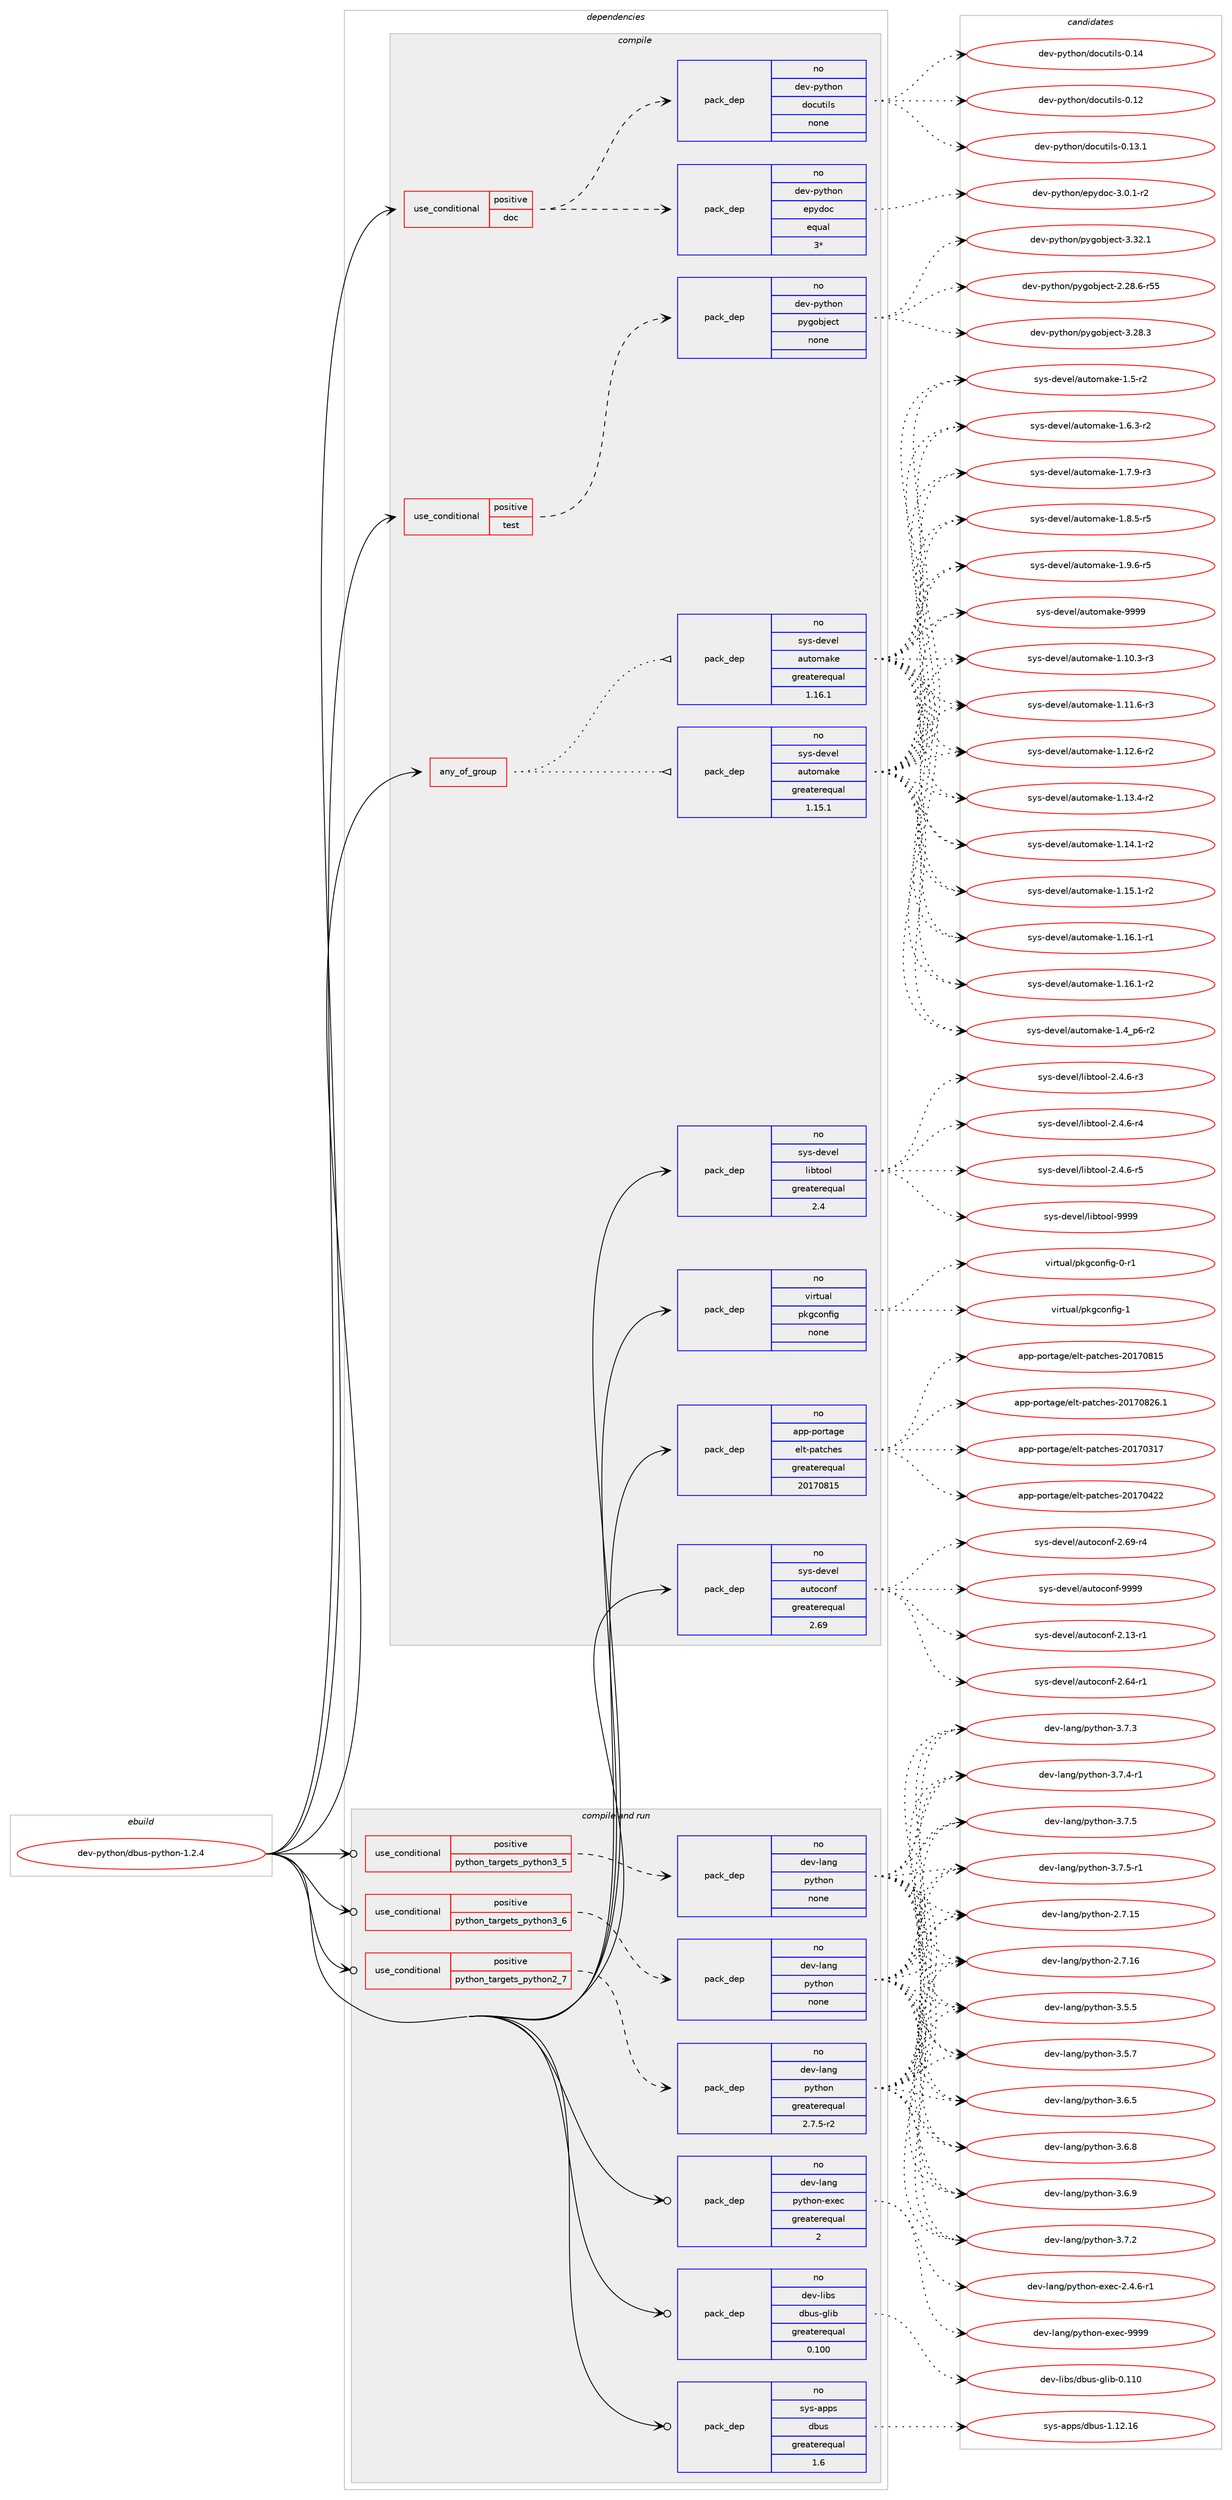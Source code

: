 digraph prolog {

# *************
# Graph options
# *************

newrank=true;
concentrate=true;
compound=true;
graph [rankdir=LR,fontname=Helvetica,fontsize=10,ranksep=1.5];#, ranksep=2.5, nodesep=0.2];
edge  [arrowhead=vee];
node  [fontname=Helvetica,fontsize=10];

# **********
# The ebuild
# **********

subgraph cluster_leftcol {
color=gray;
rank=same;
label=<<i>ebuild</i>>;
id [label="dev-python/dbus-python-1.2.4", color=red, width=4, href="../dev-python/dbus-python-1.2.4.svg"];
}

# ****************
# The dependencies
# ****************

subgraph cluster_midcol {
color=gray;
label=<<i>dependencies</i>>;
subgraph cluster_compile {
fillcolor="#eeeeee";
style=filled;
label=<<i>compile</i>>;
subgraph any11421 {
dependency601066 [label=<<TABLE BORDER="0" CELLBORDER="1" CELLSPACING="0" CELLPADDING="4"><TR><TD CELLPADDING="10">any_of_group</TD></TR></TABLE>>, shape=none, color=red];subgraph pack451005 {
dependency601067 [label=<<TABLE BORDER="0" CELLBORDER="1" CELLSPACING="0" CELLPADDING="4" WIDTH="220"><TR><TD ROWSPAN="6" CELLPADDING="30">pack_dep</TD></TR><TR><TD WIDTH="110">no</TD></TR><TR><TD>sys-devel</TD></TR><TR><TD>automake</TD></TR><TR><TD>greaterequal</TD></TR><TR><TD>1.16.1</TD></TR></TABLE>>, shape=none, color=blue];
}
dependency601066:e -> dependency601067:w [weight=20,style="dotted",arrowhead="oinv"];
subgraph pack451006 {
dependency601068 [label=<<TABLE BORDER="0" CELLBORDER="1" CELLSPACING="0" CELLPADDING="4" WIDTH="220"><TR><TD ROWSPAN="6" CELLPADDING="30">pack_dep</TD></TR><TR><TD WIDTH="110">no</TD></TR><TR><TD>sys-devel</TD></TR><TR><TD>automake</TD></TR><TR><TD>greaterequal</TD></TR><TR><TD>1.15.1</TD></TR></TABLE>>, shape=none, color=blue];
}
dependency601066:e -> dependency601068:w [weight=20,style="dotted",arrowhead="oinv"];
}
id:e -> dependency601066:w [weight=20,style="solid",arrowhead="vee"];
subgraph cond138268 {
dependency601069 [label=<<TABLE BORDER="0" CELLBORDER="1" CELLSPACING="0" CELLPADDING="4"><TR><TD ROWSPAN="3" CELLPADDING="10">use_conditional</TD></TR><TR><TD>positive</TD></TR><TR><TD>doc</TD></TR></TABLE>>, shape=none, color=red];
subgraph pack451007 {
dependency601070 [label=<<TABLE BORDER="0" CELLBORDER="1" CELLSPACING="0" CELLPADDING="4" WIDTH="220"><TR><TD ROWSPAN="6" CELLPADDING="30">pack_dep</TD></TR><TR><TD WIDTH="110">no</TD></TR><TR><TD>dev-python</TD></TR><TR><TD>docutils</TD></TR><TR><TD>none</TD></TR><TR><TD></TD></TR></TABLE>>, shape=none, color=blue];
}
dependency601069:e -> dependency601070:w [weight=20,style="dashed",arrowhead="vee"];
subgraph pack451008 {
dependency601071 [label=<<TABLE BORDER="0" CELLBORDER="1" CELLSPACING="0" CELLPADDING="4" WIDTH="220"><TR><TD ROWSPAN="6" CELLPADDING="30">pack_dep</TD></TR><TR><TD WIDTH="110">no</TD></TR><TR><TD>dev-python</TD></TR><TR><TD>epydoc</TD></TR><TR><TD>equal</TD></TR><TR><TD>3*</TD></TR></TABLE>>, shape=none, color=blue];
}
dependency601069:e -> dependency601071:w [weight=20,style="dashed",arrowhead="vee"];
}
id:e -> dependency601069:w [weight=20,style="solid",arrowhead="vee"];
subgraph cond138269 {
dependency601072 [label=<<TABLE BORDER="0" CELLBORDER="1" CELLSPACING="0" CELLPADDING="4"><TR><TD ROWSPAN="3" CELLPADDING="10">use_conditional</TD></TR><TR><TD>positive</TD></TR><TR><TD>test</TD></TR></TABLE>>, shape=none, color=red];
subgraph pack451009 {
dependency601073 [label=<<TABLE BORDER="0" CELLBORDER="1" CELLSPACING="0" CELLPADDING="4" WIDTH="220"><TR><TD ROWSPAN="6" CELLPADDING="30">pack_dep</TD></TR><TR><TD WIDTH="110">no</TD></TR><TR><TD>dev-python</TD></TR><TR><TD>pygobject</TD></TR><TR><TD>none</TD></TR><TR><TD></TD></TR></TABLE>>, shape=none, color=blue];
}
dependency601072:e -> dependency601073:w [weight=20,style="dashed",arrowhead="vee"];
}
id:e -> dependency601072:w [weight=20,style="solid",arrowhead="vee"];
subgraph pack451010 {
dependency601074 [label=<<TABLE BORDER="0" CELLBORDER="1" CELLSPACING="0" CELLPADDING="4" WIDTH="220"><TR><TD ROWSPAN="6" CELLPADDING="30">pack_dep</TD></TR><TR><TD WIDTH="110">no</TD></TR><TR><TD>app-portage</TD></TR><TR><TD>elt-patches</TD></TR><TR><TD>greaterequal</TD></TR><TR><TD>20170815</TD></TR></TABLE>>, shape=none, color=blue];
}
id:e -> dependency601074:w [weight=20,style="solid",arrowhead="vee"];
subgraph pack451011 {
dependency601075 [label=<<TABLE BORDER="0" CELLBORDER="1" CELLSPACING="0" CELLPADDING="4" WIDTH="220"><TR><TD ROWSPAN="6" CELLPADDING="30">pack_dep</TD></TR><TR><TD WIDTH="110">no</TD></TR><TR><TD>sys-devel</TD></TR><TR><TD>autoconf</TD></TR><TR><TD>greaterequal</TD></TR><TR><TD>2.69</TD></TR></TABLE>>, shape=none, color=blue];
}
id:e -> dependency601075:w [weight=20,style="solid",arrowhead="vee"];
subgraph pack451012 {
dependency601076 [label=<<TABLE BORDER="0" CELLBORDER="1" CELLSPACING="0" CELLPADDING="4" WIDTH="220"><TR><TD ROWSPAN="6" CELLPADDING="30">pack_dep</TD></TR><TR><TD WIDTH="110">no</TD></TR><TR><TD>sys-devel</TD></TR><TR><TD>libtool</TD></TR><TR><TD>greaterequal</TD></TR><TR><TD>2.4</TD></TR></TABLE>>, shape=none, color=blue];
}
id:e -> dependency601076:w [weight=20,style="solid",arrowhead="vee"];
subgraph pack451013 {
dependency601077 [label=<<TABLE BORDER="0" CELLBORDER="1" CELLSPACING="0" CELLPADDING="4" WIDTH="220"><TR><TD ROWSPAN="6" CELLPADDING="30">pack_dep</TD></TR><TR><TD WIDTH="110">no</TD></TR><TR><TD>virtual</TD></TR><TR><TD>pkgconfig</TD></TR><TR><TD>none</TD></TR><TR><TD></TD></TR></TABLE>>, shape=none, color=blue];
}
id:e -> dependency601077:w [weight=20,style="solid",arrowhead="vee"];
}
subgraph cluster_compileandrun {
fillcolor="#eeeeee";
style=filled;
label=<<i>compile and run</i>>;
subgraph cond138270 {
dependency601078 [label=<<TABLE BORDER="0" CELLBORDER="1" CELLSPACING="0" CELLPADDING="4"><TR><TD ROWSPAN="3" CELLPADDING="10">use_conditional</TD></TR><TR><TD>positive</TD></TR><TR><TD>python_targets_python2_7</TD></TR></TABLE>>, shape=none, color=red];
subgraph pack451014 {
dependency601079 [label=<<TABLE BORDER="0" CELLBORDER="1" CELLSPACING="0" CELLPADDING="4" WIDTH="220"><TR><TD ROWSPAN="6" CELLPADDING="30">pack_dep</TD></TR><TR><TD WIDTH="110">no</TD></TR><TR><TD>dev-lang</TD></TR><TR><TD>python</TD></TR><TR><TD>greaterequal</TD></TR><TR><TD>2.7.5-r2</TD></TR></TABLE>>, shape=none, color=blue];
}
dependency601078:e -> dependency601079:w [weight=20,style="dashed",arrowhead="vee"];
}
id:e -> dependency601078:w [weight=20,style="solid",arrowhead="odotvee"];
subgraph cond138271 {
dependency601080 [label=<<TABLE BORDER="0" CELLBORDER="1" CELLSPACING="0" CELLPADDING="4"><TR><TD ROWSPAN="3" CELLPADDING="10">use_conditional</TD></TR><TR><TD>positive</TD></TR><TR><TD>python_targets_python3_5</TD></TR></TABLE>>, shape=none, color=red];
subgraph pack451015 {
dependency601081 [label=<<TABLE BORDER="0" CELLBORDER="1" CELLSPACING="0" CELLPADDING="4" WIDTH="220"><TR><TD ROWSPAN="6" CELLPADDING="30">pack_dep</TD></TR><TR><TD WIDTH="110">no</TD></TR><TR><TD>dev-lang</TD></TR><TR><TD>python</TD></TR><TR><TD>none</TD></TR><TR><TD></TD></TR></TABLE>>, shape=none, color=blue];
}
dependency601080:e -> dependency601081:w [weight=20,style="dashed",arrowhead="vee"];
}
id:e -> dependency601080:w [weight=20,style="solid",arrowhead="odotvee"];
subgraph cond138272 {
dependency601082 [label=<<TABLE BORDER="0" CELLBORDER="1" CELLSPACING="0" CELLPADDING="4"><TR><TD ROWSPAN="3" CELLPADDING="10">use_conditional</TD></TR><TR><TD>positive</TD></TR><TR><TD>python_targets_python3_6</TD></TR></TABLE>>, shape=none, color=red];
subgraph pack451016 {
dependency601083 [label=<<TABLE BORDER="0" CELLBORDER="1" CELLSPACING="0" CELLPADDING="4" WIDTH="220"><TR><TD ROWSPAN="6" CELLPADDING="30">pack_dep</TD></TR><TR><TD WIDTH="110">no</TD></TR><TR><TD>dev-lang</TD></TR><TR><TD>python</TD></TR><TR><TD>none</TD></TR><TR><TD></TD></TR></TABLE>>, shape=none, color=blue];
}
dependency601082:e -> dependency601083:w [weight=20,style="dashed",arrowhead="vee"];
}
id:e -> dependency601082:w [weight=20,style="solid",arrowhead="odotvee"];
subgraph pack451017 {
dependency601084 [label=<<TABLE BORDER="0" CELLBORDER="1" CELLSPACING="0" CELLPADDING="4" WIDTH="220"><TR><TD ROWSPAN="6" CELLPADDING="30">pack_dep</TD></TR><TR><TD WIDTH="110">no</TD></TR><TR><TD>dev-lang</TD></TR><TR><TD>python-exec</TD></TR><TR><TD>greaterequal</TD></TR><TR><TD>2</TD></TR></TABLE>>, shape=none, color=blue];
}
id:e -> dependency601084:w [weight=20,style="solid",arrowhead="odotvee"];
subgraph pack451018 {
dependency601085 [label=<<TABLE BORDER="0" CELLBORDER="1" CELLSPACING="0" CELLPADDING="4" WIDTH="220"><TR><TD ROWSPAN="6" CELLPADDING="30">pack_dep</TD></TR><TR><TD WIDTH="110">no</TD></TR><TR><TD>dev-libs</TD></TR><TR><TD>dbus-glib</TD></TR><TR><TD>greaterequal</TD></TR><TR><TD>0.100</TD></TR></TABLE>>, shape=none, color=blue];
}
id:e -> dependency601085:w [weight=20,style="solid",arrowhead="odotvee"];
subgraph pack451019 {
dependency601086 [label=<<TABLE BORDER="0" CELLBORDER="1" CELLSPACING="0" CELLPADDING="4" WIDTH="220"><TR><TD ROWSPAN="6" CELLPADDING="30">pack_dep</TD></TR><TR><TD WIDTH="110">no</TD></TR><TR><TD>sys-apps</TD></TR><TR><TD>dbus</TD></TR><TR><TD>greaterequal</TD></TR><TR><TD>1.6</TD></TR></TABLE>>, shape=none, color=blue];
}
id:e -> dependency601086:w [weight=20,style="solid",arrowhead="odotvee"];
}
subgraph cluster_run {
fillcolor="#eeeeee";
style=filled;
label=<<i>run</i>>;
}
}

# **************
# The candidates
# **************

subgraph cluster_choices {
rank=same;
color=gray;
label=<<i>candidates</i>>;

subgraph choice451005 {
color=black;
nodesep=1;
choice11512111545100101118101108479711711611110997107101454946494846514511451 [label="sys-devel/automake-1.10.3-r3", color=red, width=4,href="../sys-devel/automake-1.10.3-r3.svg"];
choice11512111545100101118101108479711711611110997107101454946494946544511451 [label="sys-devel/automake-1.11.6-r3", color=red, width=4,href="../sys-devel/automake-1.11.6-r3.svg"];
choice11512111545100101118101108479711711611110997107101454946495046544511450 [label="sys-devel/automake-1.12.6-r2", color=red, width=4,href="../sys-devel/automake-1.12.6-r2.svg"];
choice11512111545100101118101108479711711611110997107101454946495146524511450 [label="sys-devel/automake-1.13.4-r2", color=red, width=4,href="../sys-devel/automake-1.13.4-r2.svg"];
choice11512111545100101118101108479711711611110997107101454946495246494511450 [label="sys-devel/automake-1.14.1-r2", color=red, width=4,href="../sys-devel/automake-1.14.1-r2.svg"];
choice11512111545100101118101108479711711611110997107101454946495346494511450 [label="sys-devel/automake-1.15.1-r2", color=red, width=4,href="../sys-devel/automake-1.15.1-r2.svg"];
choice11512111545100101118101108479711711611110997107101454946495446494511449 [label="sys-devel/automake-1.16.1-r1", color=red, width=4,href="../sys-devel/automake-1.16.1-r1.svg"];
choice11512111545100101118101108479711711611110997107101454946495446494511450 [label="sys-devel/automake-1.16.1-r2", color=red, width=4,href="../sys-devel/automake-1.16.1-r2.svg"];
choice115121115451001011181011084797117116111109971071014549465295112544511450 [label="sys-devel/automake-1.4_p6-r2", color=red, width=4,href="../sys-devel/automake-1.4_p6-r2.svg"];
choice11512111545100101118101108479711711611110997107101454946534511450 [label="sys-devel/automake-1.5-r2", color=red, width=4,href="../sys-devel/automake-1.5-r2.svg"];
choice115121115451001011181011084797117116111109971071014549465446514511450 [label="sys-devel/automake-1.6.3-r2", color=red, width=4,href="../sys-devel/automake-1.6.3-r2.svg"];
choice115121115451001011181011084797117116111109971071014549465546574511451 [label="sys-devel/automake-1.7.9-r3", color=red, width=4,href="../sys-devel/automake-1.7.9-r3.svg"];
choice115121115451001011181011084797117116111109971071014549465646534511453 [label="sys-devel/automake-1.8.5-r5", color=red, width=4,href="../sys-devel/automake-1.8.5-r5.svg"];
choice115121115451001011181011084797117116111109971071014549465746544511453 [label="sys-devel/automake-1.9.6-r5", color=red, width=4,href="../sys-devel/automake-1.9.6-r5.svg"];
choice115121115451001011181011084797117116111109971071014557575757 [label="sys-devel/automake-9999", color=red, width=4,href="../sys-devel/automake-9999.svg"];
dependency601067:e -> choice11512111545100101118101108479711711611110997107101454946494846514511451:w [style=dotted,weight="100"];
dependency601067:e -> choice11512111545100101118101108479711711611110997107101454946494946544511451:w [style=dotted,weight="100"];
dependency601067:e -> choice11512111545100101118101108479711711611110997107101454946495046544511450:w [style=dotted,weight="100"];
dependency601067:e -> choice11512111545100101118101108479711711611110997107101454946495146524511450:w [style=dotted,weight="100"];
dependency601067:e -> choice11512111545100101118101108479711711611110997107101454946495246494511450:w [style=dotted,weight="100"];
dependency601067:e -> choice11512111545100101118101108479711711611110997107101454946495346494511450:w [style=dotted,weight="100"];
dependency601067:e -> choice11512111545100101118101108479711711611110997107101454946495446494511449:w [style=dotted,weight="100"];
dependency601067:e -> choice11512111545100101118101108479711711611110997107101454946495446494511450:w [style=dotted,weight="100"];
dependency601067:e -> choice115121115451001011181011084797117116111109971071014549465295112544511450:w [style=dotted,weight="100"];
dependency601067:e -> choice11512111545100101118101108479711711611110997107101454946534511450:w [style=dotted,weight="100"];
dependency601067:e -> choice115121115451001011181011084797117116111109971071014549465446514511450:w [style=dotted,weight="100"];
dependency601067:e -> choice115121115451001011181011084797117116111109971071014549465546574511451:w [style=dotted,weight="100"];
dependency601067:e -> choice115121115451001011181011084797117116111109971071014549465646534511453:w [style=dotted,weight="100"];
dependency601067:e -> choice115121115451001011181011084797117116111109971071014549465746544511453:w [style=dotted,weight="100"];
dependency601067:e -> choice115121115451001011181011084797117116111109971071014557575757:w [style=dotted,weight="100"];
}
subgraph choice451006 {
color=black;
nodesep=1;
choice11512111545100101118101108479711711611110997107101454946494846514511451 [label="sys-devel/automake-1.10.3-r3", color=red, width=4,href="../sys-devel/automake-1.10.3-r3.svg"];
choice11512111545100101118101108479711711611110997107101454946494946544511451 [label="sys-devel/automake-1.11.6-r3", color=red, width=4,href="../sys-devel/automake-1.11.6-r3.svg"];
choice11512111545100101118101108479711711611110997107101454946495046544511450 [label="sys-devel/automake-1.12.6-r2", color=red, width=4,href="../sys-devel/automake-1.12.6-r2.svg"];
choice11512111545100101118101108479711711611110997107101454946495146524511450 [label="sys-devel/automake-1.13.4-r2", color=red, width=4,href="../sys-devel/automake-1.13.4-r2.svg"];
choice11512111545100101118101108479711711611110997107101454946495246494511450 [label="sys-devel/automake-1.14.1-r2", color=red, width=4,href="../sys-devel/automake-1.14.1-r2.svg"];
choice11512111545100101118101108479711711611110997107101454946495346494511450 [label="sys-devel/automake-1.15.1-r2", color=red, width=4,href="../sys-devel/automake-1.15.1-r2.svg"];
choice11512111545100101118101108479711711611110997107101454946495446494511449 [label="sys-devel/automake-1.16.1-r1", color=red, width=4,href="../sys-devel/automake-1.16.1-r1.svg"];
choice11512111545100101118101108479711711611110997107101454946495446494511450 [label="sys-devel/automake-1.16.1-r2", color=red, width=4,href="../sys-devel/automake-1.16.1-r2.svg"];
choice115121115451001011181011084797117116111109971071014549465295112544511450 [label="sys-devel/automake-1.4_p6-r2", color=red, width=4,href="../sys-devel/automake-1.4_p6-r2.svg"];
choice11512111545100101118101108479711711611110997107101454946534511450 [label="sys-devel/automake-1.5-r2", color=red, width=4,href="../sys-devel/automake-1.5-r2.svg"];
choice115121115451001011181011084797117116111109971071014549465446514511450 [label="sys-devel/automake-1.6.3-r2", color=red, width=4,href="../sys-devel/automake-1.6.3-r2.svg"];
choice115121115451001011181011084797117116111109971071014549465546574511451 [label="sys-devel/automake-1.7.9-r3", color=red, width=4,href="../sys-devel/automake-1.7.9-r3.svg"];
choice115121115451001011181011084797117116111109971071014549465646534511453 [label="sys-devel/automake-1.8.5-r5", color=red, width=4,href="../sys-devel/automake-1.8.5-r5.svg"];
choice115121115451001011181011084797117116111109971071014549465746544511453 [label="sys-devel/automake-1.9.6-r5", color=red, width=4,href="../sys-devel/automake-1.9.6-r5.svg"];
choice115121115451001011181011084797117116111109971071014557575757 [label="sys-devel/automake-9999", color=red, width=4,href="../sys-devel/automake-9999.svg"];
dependency601068:e -> choice11512111545100101118101108479711711611110997107101454946494846514511451:w [style=dotted,weight="100"];
dependency601068:e -> choice11512111545100101118101108479711711611110997107101454946494946544511451:w [style=dotted,weight="100"];
dependency601068:e -> choice11512111545100101118101108479711711611110997107101454946495046544511450:w [style=dotted,weight="100"];
dependency601068:e -> choice11512111545100101118101108479711711611110997107101454946495146524511450:w [style=dotted,weight="100"];
dependency601068:e -> choice11512111545100101118101108479711711611110997107101454946495246494511450:w [style=dotted,weight="100"];
dependency601068:e -> choice11512111545100101118101108479711711611110997107101454946495346494511450:w [style=dotted,weight="100"];
dependency601068:e -> choice11512111545100101118101108479711711611110997107101454946495446494511449:w [style=dotted,weight="100"];
dependency601068:e -> choice11512111545100101118101108479711711611110997107101454946495446494511450:w [style=dotted,weight="100"];
dependency601068:e -> choice115121115451001011181011084797117116111109971071014549465295112544511450:w [style=dotted,weight="100"];
dependency601068:e -> choice11512111545100101118101108479711711611110997107101454946534511450:w [style=dotted,weight="100"];
dependency601068:e -> choice115121115451001011181011084797117116111109971071014549465446514511450:w [style=dotted,weight="100"];
dependency601068:e -> choice115121115451001011181011084797117116111109971071014549465546574511451:w [style=dotted,weight="100"];
dependency601068:e -> choice115121115451001011181011084797117116111109971071014549465646534511453:w [style=dotted,weight="100"];
dependency601068:e -> choice115121115451001011181011084797117116111109971071014549465746544511453:w [style=dotted,weight="100"];
dependency601068:e -> choice115121115451001011181011084797117116111109971071014557575757:w [style=dotted,weight="100"];
}
subgraph choice451007 {
color=black;
nodesep=1;
choice1001011184511212111610411111047100111991171161051081154548464950 [label="dev-python/docutils-0.12", color=red, width=4,href="../dev-python/docutils-0.12.svg"];
choice10010111845112121116104111110471001119911711610510811545484649514649 [label="dev-python/docutils-0.13.1", color=red, width=4,href="../dev-python/docutils-0.13.1.svg"];
choice1001011184511212111610411111047100111991171161051081154548464952 [label="dev-python/docutils-0.14", color=red, width=4,href="../dev-python/docutils-0.14.svg"];
dependency601070:e -> choice1001011184511212111610411111047100111991171161051081154548464950:w [style=dotted,weight="100"];
dependency601070:e -> choice10010111845112121116104111110471001119911711610510811545484649514649:w [style=dotted,weight="100"];
dependency601070:e -> choice1001011184511212111610411111047100111991171161051081154548464952:w [style=dotted,weight="100"];
}
subgraph choice451008 {
color=black;
nodesep=1;
choice1001011184511212111610411111047101112121100111994551464846494511450 [label="dev-python/epydoc-3.0.1-r2", color=red, width=4,href="../dev-python/epydoc-3.0.1-r2.svg"];
dependency601071:e -> choice1001011184511212111610411111047101112121100111994551464846494511450:w [style=dotted,weight="100"];
}
subgraph choice451009 {
color=black;
nodesep=1;
choice1001011184511212111610411111047112121103111981061019911645504650564654451145353 [label="dev-python/pygobject-2.28.6-r55", color=red, width=4,href="../dev-python/pygobject-2.28.6-r55.svg"];
choice1001011184511212111610411111047112121103111981061019911645514650564651 [label="dev-python/pygobject-3.28.3", color=red, width=4,href="../dev-python/pygobject-3.28.3.svg"];
choice1001011184511212111610411111047112121103111981061019911645514651504649 [label="dev-python/pygobject-3.32.1", color=red, width=4,href="../dev-python/pygobject-3.32.1.svg"];
dependency601073:e -> choice1001011184511212111610411111047112121103111981061019911645504650564654451145353:w [style=dotted,weight="100"];
dependency601073:e -> choice1001011184511212111610411111047112121103111981061019911645514650564651:w [style=dotted,weight="100"];
dependency601073:e -> choice1001011184511212111610411111047112121103111981061019911645514651504649:w [style=dotted,weight="100"];
}
subgraph choice451010 {
color=black;
nodesep=1;
choice97112112451121111141169710310147101108116451129711699104101115455048495548514955 [label="app-portage/elt-patches-20170317", color=red, width=4,href="../app-portage/elt-patches-20170317.svg"];
choice97112112451121111141169710310147101108116451129711699104101115455048495548525050 [label="app-portage/elt-patches-20170422", color=red, width=4,href="../app-portage/elt-patches-20170422.svg"];
choice97112112451121111141169710310147101108116451129711699104101115455048495548564953 [label="app-portage/elt-patches-20170815", color=red, width=4,href="../app-portage/elt-patches-20170815.svg"];
choice971121124511211111411697103101471011081164511297116991041011154550484955485650544649 [label="app-portage/elt-patches-20170826.1", color=red, width=4,href="../app-portage/elt-patches-20170826.1.svg"];
dependency601074:e -> choice97112112451121111141169710310147101108116451129711699104101115455048495548514955:w [style=dotted,weight="100"];
dependency601074:e -> choice97112112451121111141169710310147101108116451129711699104101115455048495548525050:w [style=dotted,weight="100"];
dependency601074:e -> choice97112112451121111141169710310147101108116451129711699104101115455048495548564953:w [style=dotted,weight="100"];
dependency601074:e -> choice971121124511211111411697103101471011081164511297116991041011154550484955485650544649:w [style=dotted,weight="100"];
}
subgraph choice451011 {
color=black;
nodesep=1;
choice1151211154510010111810110847971171161119911111010245504649514511449 [label="sys-devel/autoconf-2.13-r1", color=red, width=4,href="../sys-devel/autoconf-2.13-r1.svg"];
choice1151211154510010111810110847971171161119911111010245504654524511449 [label="sys-devel/autoconf-2.64-r1", color=red, width=4,href="../sys-devel/autoconf-2.64-r1.svg"];
choice1151211154510010111810110847971171161119911111010245504654574511452 [label="sys-devel/autoconf-2.69-r4", color=red, width=4,href="../sys-devel/autoconf-2.69-r4.svg"];
choice115121115451001011181011084797117116111991111101024557575757 [label="sys-devel/autoconf-9999", color=red, width=4,href="../sys-devel/autoconf-9999.svg"];
dependency601075:e -> choice1151211154510010111810110847971171161119911111010245504649514511449:w [style=dotted,weight="100"];
dependency601075:e -> choice1151211154510010111810110847971171161119911111010245504654524511449:w [style=dotted,weight="100"];
dependency601075:e -> choice1151211154510010111810110847971171161119911111010245504654574511452:w [style=dotted,weight="100"];
dependency601075:e -> choice115121115451001011181011084797117116111991111101024557575757:w [style=dotted,weight="100"];
}
subgraph choice451012 {
color=black;
nodesep=1;
choice1151211154510010111810110847108105981161111111084550465246544511451 [label="sys-devel/libtool-2.4.6-r3", color=red, width=4,href="../sys-devel/libtool-2.4.6-r3.svg"];
choice1151211154510010111810110847108105981161111111084550465246544511452 [label="sys-devel/libtool-2.4.6-r4", color=red, width=4,href="../sys-devel/libtool-2.4.6-r4.svg"];
choice1151211154510010111810110847108105981161111111084550465246544511453 [label="sys-devel/libtool-2.4.6-r5", color=red, width=4,href="../sys-devel/libtool-2.4.6-r5.svg"];
choice1151211154510010111810110847108105981161111111084557575757 [label="sys-devel/libtool-9999", color=red, width=4,href="../sys-devel/libtool-9999.svg"];
dependency601076:e -> choice1151211154510010111810110847108105981161111111084550465246544511451:w [style=dotted,weight="100"];
dependency601076:e -> choice1151211154510010111810110847108105981161111111084550465246544511452:w [style=dotted,weight="100"];
dependency601076:e -> choice1151211154510010111810110847108105981161111111084550465246544511453:w [style=dotted,weight="100"];
dependency601076:e -> choice1151211154510010111810110847108105981161111111084557575757:w [style=dotted,weight="100"];
}
subgraph choice451013 {
color=black;
nodesep=1;
choice11810511411611797108471121071039911111010210510345484511449 [label="virtual/pkgconfig-0-r1", color=red, width=4,href="../virtual/pkgconfig-0-r1.svg"];
choice1181051141161179710847112107103991111101021051034549 [label="virtual/pkgconfig-1", color=red, width=4,href="../virtual/pkgconfig-1.svg"];
dependency601077:e -> choice11810511411611797108471121071039911111010210510345484511449:w [style=dotted,weight="100"];
dependency601077:e -> choice1181051141161179710847112107103991111101021051034549:w [style=dotted,weight="100"];
}
subgraph choice451014 {
color=black;
nodesep=1;
choice10010111845108971101034711212111610411111045504655464953 [label="dev-lang/python-2.7.15", color=red, width=4,href="../dev-lang/python-2.7.15.svg"];
choice10010111845108971101034711212111610411111045504655464954 [label="dev-lang/python-2.7.16", color=red, width=4,href="../dev-lang/python-2.7.16.svg"];
choice100101118451089711010347112121116104111110455146534653 [label="dev-lang/python-3.5.5", color=red, width=4,href="../dev-lang/python-3.5.5.svg"];
choice100101118451089711010347112121116104111110455146534655 [label="dev-lang/python-3.5.7", color=red, width=4,href="../dev-lang/python-3.5.7.svg"];
choice100101118451089711010347112121116104111110455146544653 [label="dev-lang/python-3.6.5", color=red, width=4,href="../dev-lang/python-3.6.5.svg"];
choice100101118451089711010347112121116104111110455146544656 [label="dev-lang/python-3.6.8", color=red, width=4,href="../dev-lang/python-3.6.8.svg"];
choice100101118451089711010347112121116104111110455146544657 [label="dev-lang/python-3.6.9", color=red, width=4,href="../dev-lang/python-3.6.9.svg"];
choice100101118451089711010347112121116104111110455146554650 [label="dev-lang/python-3.7.2", color=red, width=4,href="../dev-lang/python-3.7.2.svg"];
choice100101118451089711010347112121116104111110455146554651 [label="dev-lang/python-3.7.3", color=red, width=4,href="../dev-lang/python-3.7.3.svg"];
choice1001011184510897110103471121211161041111104551465546524511449 [label="dev-lang/python-3.7.4-r1", color=red, width=4,href="../dev-lang/python-3.7.4-r1.svg"];
choice100101118451089711010347112121116104111110455146554653 [label="dev-lang/python-3.7.5", color=red, width=4,href="../dev-lang/python-3.7.5.svg"];
choice1001011184510897110103471121211161041111104551465546534511449 [label="dev-lang/python-3.7.5-r1", color=red, width=4,href="../dev-lang/python-3.7.5-r1.svg"];
dependency601079:e -> choice10010111845108971101034711212111610411111045504655464953:w [style=dotted,weight="100"];
dependency601079:e -> choice10010111845108971101034711212111610411111045504655464954:w [style=dotted,weight="100"];
dependency601079:e -> choice100101118451089711010347112121116104111110455146534653:w [style=dotted,weight="100"];
dependency601079:e -> choice100101118451089711010347112121116104111110455146534655:w [style=dotted,weight="100"];
dependency601079:e -> choice100101118451089711010347112121116104111110455146544653:w [style=dotted,weight="100"];
dependency601079:e -> choice100101118451089711010347112121116104111110455146544656:w [style=dotted,weight="100"];
dependency601079:e -> choice100101118451089711010347112121116104111110455146544657:w [style=dotted,weight="100"];
dependency601079:e -> choice100101118451089711010347112121116104111110455146554650:w [style=dotted,weight="100"];
dependency601079:e -> choice100101118451089711010347112121116104111110455146554651:w [style=dotted,weight="100"];
dependency601079:e -> choice1001011184510897110103471121211161041111104551465546524511449:w [style=dotted,weight="100"];
dependency601079:e -> choice100101118451089711010347112121116104111110455146554653:w [style=dotted,weight="100"];
dependency601079:e -> choice1001011184510897110103471121211161041111104551465546534511449:w [style=dotted,weight="100"];
}
subgraph choice451015 {
color=black;
nodesep=1;
choice10010111845108971101034711212111610411111045504655464953 [label="dev-lang/python-2.7.15", color=red, width=4,href="../dev-lang/python-2.7.15.svg"];
choice10010111845108971101034711212111610411111045504655464954 [label="dev-lang/python-2.7.16", color=red, width=4,href="../dev-lang/python-2.7.16.svg"];
choice100101118451089711010347112121116104111110455146534653 [label="dev-lang/python-3.5.5", color=red, width=4,href="../dev-lang/python-3.5.5.svg"];
choice100101118451089711010347112121116104111110455146534655 [label="dev-lang/python-3.5.7", color=red, width=4,href="../dev-lang/python-3.5.7.svg"];
choice100101118451089711010347112121116104111110455146544653 [label="dev-lang/python-3.6.5", color=red, width=4,href="../dev-lang/python-3.6.5.svg"];
choice100101118451089711010347112121116104111110455146544656 [label="dev-lang/python-3.6.8", color=red, width=4,href="../dev-lang/python-3.6.8.svg"];
choice100101118451089711010347112121116104111110455146544657 [label="dev-lang/python-3.6.9", color=red, width=4,href="../dev-lang/python-3.6.9.svg"];
choice100101118451089711010347112121116104111110455146554650 [label="dev-lang/python-3.7.2", color=red, width=4,href="../dev-lang/python-3.7.2.svg"];
choice100101118451089711010347112121116104111110455146554651 [label="dev-lang/python-3.7.3", color=red, width=4,href="../dev-lang/python-3.7.3.svg"];
choice1001011184510897110103471121211161041111104551465546524511449 [label="dev-lang/python-3.7.4-r1", color=red, width=4,href="../dev-lang/python-3.7.4-r1.svg"];
choice100101118451089711010347112121116104111110455146554653 [label="dev-lang/python-3.7.5", color=red, width=4,href="../dev-lang/python-3.7.5.svg"];
choice1001011184510897110103471121211161041111104551465546534511449 [label="dev-lang/python-3.7.5-r1", color=red, width=4,href="../dev-lang/python-3.7.5-r1.svg"];
dependency601081:e -> choice10010111845108971101034711212111610411111045504655464953:w [style=dotted,weight="100"];
dependency601081:e -> choice10010111845108971101034711212111610411111045504655464954:w [style=dotted,weight="100"];
dependency601081:e -> choice100101118451089711010347112121116104111110455146534653:w [style=dotted,weight="100"];
dependency601081:e -> choice100101118451089711010347112121116104111110455146534655:w [style=dotted,weight="100"];
dependency601081:e -> choice100101118451089711010347112121116104111110455146544653:w [style=dotted,weight="100"];
dependency601081:e -> choice100101118451089711010347112121116104111110455146544656:w [style=dotted,weight="100"];
dependency601081:e -> choice100101118451089711010347112121116104111110455146544657:w [style=dotted,weight="100"];
dependency601081:e -> choice100101118451089711010347112121116104111110455146554650:w [style=dotted,weight="100"];
dependency601081:e -> choice100101118451089711010347112121116104111110455146554651:w [style=dotted,weight="100"];
dependency601081:e -> choice1001011184510897110103471121211161041111104551465546524511449:w [style=dotted,weight="100"];
dependency601081:e -> choice100101118451089711010347112121116104111110455146554653:w [style=dotted,weight="100"];
dependency601081:e -> choice1001011184510897110103471121211161041111104551465546534511449:w [style=dotted,weight="100"];
}
subgraph choice451016 {
color=black;
nodesep=1;
choice10010111845108971101034711212111610411111045504655464953 [label="dev-lang/python-2.7.15", color=red, width=4,href="../dev-lang/python-2.7.15.svg"];
choice10010111845108971101034711212111610411111045504655464954 [label="dev-lang/python-2.7.16", color=red, width=4,href="../dev-lang/python-2.7.16.svg"];
choice100101118451089711010347112121116104111110455146534653 [label="dev-lang/python-3.5.5", color=red, width=4,href="../dev-lang/python-3.5.5.svg"];
choice100101118451089711010347112121116104111110455146534655 [label="dev-lang/python-3.5.7", color=red, width=4,href="../dev-lang/python-3.5.7.svg"];
choice100101118451089711010347112121116104111110455146544653 [label="dev-lang/python-3.6.5", color=red, width=4,href="../dev-lang/python-3.6.5.svg"];
choice100101118451089711010347112121116104111110455146544656 [label="dev-lang/python-3.6.8", color=red, width=4,href="../dev-lang/python-3.6.8.svg"];
choice100101118451089711010347112121116104111110455146544657 [label="dev-lang/python-3.6.9", color=red, width=4,href="../dev-lang/python-3.6.9.svg"];
choice100101118451089711010347112121116104111110455146554650 [label="dev-lang/python-3.7.2", color=red, width=4,href="../dev-lang/python-3.7.2.svg"];
choice100101118451089711010347112121116104111110455146554651 [label="dev-lang/python-3.7.3", color=red, width=4,href="../dev-lang/python-3.7.3.svg"];
choice1001011184510897110103471121211161041111104551465546524511449 [label="dev-lang/python-3.7.4-r1", color=red, width=4,href="../dev-lang/python-3.7.4-r1.svg"];
choice100101118451089711010347112121116104111110455146554653 [label="dev-lang/python-3.7.5", color=red, width=4,href="../dev-lang/python-3.7.5.svg"];
choice1001011184510897110103471121211161041111104551465546534511449 [label="dev-lang/python-3.7.5-r1", color=red, width=4,href="../dev-lang/python-3.7.5-r1.svg"];
dependency601083:e -> choice10010111845108971101034711212111610411111045504655464953:w [style=dotted,weight="100"];
dependency601083:e -> choice10010111845108971101034711212111610411111045504655464954:w [style=dotted,weight="100"];
dependency601083:e -> choice100101118451089711010347112121116104111110455146534653:w [style=dotted,weight="100"];
dependency601083:e -> choice100101118451089711010347112121116104111110455146534655:w [style=dotted,weight="100"];
dependency601083:e -> choice100101118451089711010347112121116104111110455146544653:w [style=dotted,weight="100"];
dependency601083:e -> choice100101118451089711010347112121116104111110455146544656:w [style=dotted,weight="100"];
dependency601083:e -> choice100101118451089711010347112121116104111110455146544657:w [style=dotted,weight="100"];
dependency601083:e -> choice100101118451089711010347112121116104111110455146554650:w [style=dotted,weight="100"];
dependency601083:e -> choice100101118451089711010347112121116104111110455146554651:w [style=dotted,weight="100"];
dependency601083:e -> choice1001011184510897110103471121211161041111104551465546524511449:w [style=dotted,weight="100"];
dependency601083:e -> choice100101118451089711010347112121116104111110455146554653:w [style=dotted,weight="100"];
dependency601083:e -> choice1001011184510897110103471121211161041111104551465546534511449:w [style=dotted,weight="100"];
}
subgraph choice451017 {
color=black;
nodesep=1;
choice10010111845108971101034711212111610411111045101120101994550465246544511449 [label="dev-lang/python-exec-2.4.6-r1", color=red, width=4,href="../dev-lang/python-exec-2.4.6-r1.svg"];
choice10010111845108971101034711212111610411111045101120101994557575757 [label="dev-lang/python-exec-9999", color=red, width=4,href="../dev-lang/python-exec-9999.svg"];
dependency601084:e -> choice10010111845108971101034711212111610411111045101120101994550465246544511449:w [style=dotted,weight="100"];
dependency601084:e -> choice10010111845108971101034711212111610411111045101120101994557575757:w [style=dotted,weight="100"];
}
subgraph choice451018 {
color=black;
nodesep=1;
choice100101118451081059811547100981171154510310810598454846494948 [label="dev-libs/dbus-glib-0.110", color=red, width=4,href="../dev-libs/dbus-glib-0.110.svg"];
dependency601085:e -> choice100101118451081059811547100981171154510310810598454846494948:w [style=dotted,weight="100"];
}
subgraph choice451019 {
color=black;
nodesep=1;
choice115121115459711211211547100981171154549464950464954 [label="sys-apps/dbus-1.12.16", color=red, width=4,href="../sys-apps/dbus-1.12.16.svg"];
dependency601086:e -> choice115121115459711211211547100981171154549464950464954:w [style=dotted,weight="100"];
}
}

}
